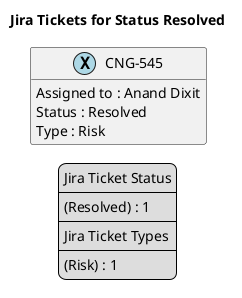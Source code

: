 @startuml
'https://plantuml.com/class-diagram

' GENERATE CLASS DIAGRAM ===========
' Generated at    : Fri Apr 19 14:50:29 CEST 2024

title Jira Tickets for Status Resolved
hide empty members

legend
Jira Ticket Status
----
(Resolved) : 1
----
Jira Ticket Types
----
(Risk) : 1
end legend


' Tickets =======
class "CNG-545" << (X,lightblue) >> {
  Assigned to : Anand Dixit
  Status : Resolved
  Type : Risk
}



' Links =======


@enduml
